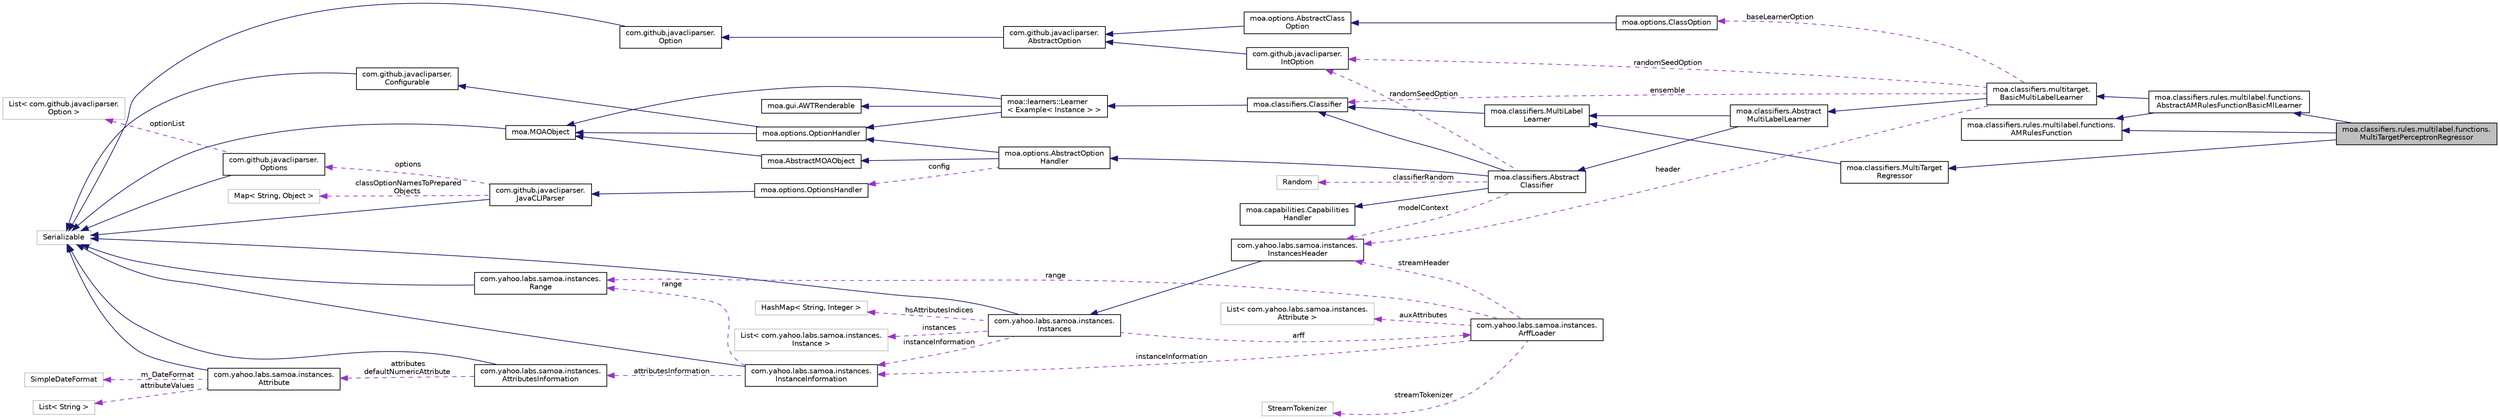 digraph "moa.classifiers.rules.multilabel.functions.MultiTargetPerceptronRegressor"
{
 // LATEX_PDF_SIZE
  edge [fontname="Helvetica",fontsize="10",labelfontname="Helvetica",labelfontsize="10"];
  node [fontname="Helvetica",fontsize="10",shape=record];
  rankdir="LR";
  Node1 [label="moa.classifiers.rules.multilabel.functions.\lMultiTargetPerceptronRegressor",height=0.2,width=0.4,color="black", fillcolor="grey75", style="filled", fontcolor="black",tooltip=" "];
  Node2 -> Node1 [dir="back",color="midnightblue",fontsize="10",style="solid"];
  Node2 [label="moa.classifiers.rules.multilabel.functions.\lAbstractAMRulesFunctionBasicMlLearner",height=0.2,width=0.4,color="black", fillcolor="white", style="filled",URL="$classmoa_1_1classifiers_1_1rules_1_1multilabel_1_1functions_1_1_abstract_a_m_rules_function_basic_ml_learner.html",tooltip=" "];
  Node3 -> Node2 [dir="back",color="midnightblue",fontsize="10",style="solid"];
  Node3 [label="moa.classifiers.multitarget.\lBasicMultiLabelLearner",height=0.2,width=0.4,color="black", fillcolor="white", style="filled",URL="$classmoa_1_1classifiers_1_1multitarget_1_1_basic_multi_label_learner.html",tooltip=" "];
  Node4 -> Node3 [dir="back",color="midnightblue",fontsize="10",style="solid"];
  Node4 [label="moa.classifiers.Abstract\lMultiLabelLearner",height=0.2,width=0.4,color="black", fillcolor="white", style="filled",URL="$classmoa_1_1classifiers_1_1_abstract_multi_label_learner.html",tooltip=" "];
  Node5 -> Node4 [dir="back",color="midnightblue",fontsize="10",style="solid"];
  Node5 [label="moa.classifiers.Abstract\lClassifier",height=0.2,width=0.4,color="black", fillcolor="white", style="filled",URL="$classmoa_1_1classifiers_1_1_abstract_classifier.html",tooltip=" "];
  Node6 -> Node5 [dir="back",color="midnightblue",fontsize="10",style="solid"];
  Node6 [label="moa.options.AbstractOption\lHandler",height=0.2,width=0.4,color="black", fillcolor="white", style="filled",URL="$classmoa_1_1options_1_1_abstract_option_handler.html",tooltip=" "];
  Node7 -> Node6 [dir="back",color="midnightblue",fontsize="10",style="solid"];
  Node7 [label="moa.AbstractMOAObject",height=0.2,width=0.4,color="black", fillcolor="white", style="filled",URL="$classmoa_1_1_abstract_m_o_a_object.html",tooltip=" "];
  Node8 -> Node7 [dir="back",color="midnightblue",fontsize="10",style="solid"];
  Node8 [label="moa.MOAObject",height=0.2,width=0.4,color="black", fillcolor="white", style="filled",URL="$interfacemoa_1_1_m_o_a_object.html",tooltip=" "];
  Node9 -> Node8 [dir="back",color="midnightblue",fontsize="10",style="solid"];
  Node9 [label="Serializable",height=0.2,width=0.4,color="grey75", fillcolor="white", style="filled",tooltip=" "];
  Node10 -> Node6 [dir="back",color="midnightblue",fontsize="10",style="solid"];
  Node10 [label="moa.options.OptionHandler",height=0.2,width=0.4,color="black", fillcolor="white", style="filled",URL="$interfacemoa_1_1options_1_1_option_handler.html",tooltip=" "];
  Node8 -> Node10 [dir="back",color="midnightblue",fontsize="10",style="solid"];
  Node11 -> Node10 [dir="back",color="midnightblue",fontsize="10",style="solid"];
  Node11 [label="com.github.javacliparser.\lConfigurable",height=0.2,width=0.4,color="black", fillcolor="white", style="filled",URL="$interfacecom_1_1github_1_1javacliparser_1_1_configurable.html",tooltip=" "];
  Node9 -> Node11 [dir="back",color="midnightblue",fontsize="10",style="solid"];
  Node12 -> Node6 [dir="back",color="darkorchid3",fontsize="10",style="dashed",label=" config" ];
  Node12 [label="moa.options.OptionsHandler",height=0.2,width=0.4,color="black", fillcolor="white", style="filled",URL="$classmoa_1_1options_1_1_options_handler.html",tooltip=" "];
  Node13 -> Node12 [dir="back",color="midnightblue",fontsize="10",style="solid"];
  Node13 [label="com.github.javacliparser.\lJavaCLIParser",height=0.2,width=0.4,color="black", fillcolor="white", style="filled",URL="$classcom_1_1github_1_1javacliparser_1_1_java_c_l_i_parser.html",tooltip=" "];
  Node9 -> Node13 [dir="back",color="midnightblue",fontsize="10",style="solid"];
  Node14 -> Node13 [dir="back",color="darkorchid3",fontsize="10",style="dashed",label=" options" ];
  Node14 [label="com.github.javacliparser.\lOptions",height=0.2,width=0.4,color="black", fillcolor="white", style="filled",URL="$classcom_1_1github_1_1javacliparser_1_1_options.html",tooltip=" "];
  Node9 -> Node14 [dir="back",color="midnightblue",fontsize="10",style="solid"];
  Node15 -> Node14 [dir="back",color="darkorchid3",fontsize="10",style="dashed",label=" optionList" ];
  Node15 [label="List\< com.github.javacliparser.\lOption \>",height=0.2,width=0.4,color="grey75", fillcolor="white", style="filled",tooltip=" "];
  Node16 -> Node13 [dir="back",color="darkorchid3",fontsize="10",style="dashed",label=" classOptionNamesToPrepared\lObjects" ];
  Node16 [label="Map\< String, Object \>",height=0.2,width=0.4,color="grey75", fillcolor="white", style="filled",tooltip=" "];
  Node17 -> Node5 [dir="back",color="midnightblue",fontsize="10",style="solid"];
  Node17 [label="moa.classifiers.Classifier",height=0.2,width=0.4,color="black", fillcolor="white", style="filled",URL="$interfacemoa_1_1classifiers_1_1_classifier.html",tooltip=" "];
  Node18 -> Node17 [dir="back",color="midnightblue",fontsize="10",style="solid"];
  Node18 [label="moa::learners::Learner\l\< Example\< Instance \> \>",height=0.2,width=0.4,color="black", fillcolor="white", style="filled",URL="$interfacemoa_1_1learners_1_1_learner.html",tooltip=" "];
  Node8 -> Node18 [dir="back",color="midnightblue",fontsize="10",style="solid"];
  Node10 -> Node18 [dir="back",color="midnightblue",fontsize="10",style="solid"];
  Node19 -> Node18 [dir="back",color="midnightblue",fontsize="10",style="solid"];
  Node19 [label="moa.gui.AWTRenderable",height=0.2,width=0.4,color="black", fillcolor="white", style="filled",URL="$interfacemoa_1_1gui_1_1_a_w_t_renderable.html",tooltip=" "];
  Node20 -> Node5 [dir="back",color="midnightblue",fontsize="10",style="solid"];
  Node20 [label="moa.capabilities.Capabilities\lHandler",height=0.2,width=0.4,color="black", fillcolor="white", style="filled",URL="$interfacemoa_1_1capabilities_1_1_capabilities_handler.html",tooltip=" "];
  Node21 -> Node5 [dir="back",color="darkorchid3",fontsize="10",style="dashed",label=" modelContext" ];
  Node21 [label="com.yahoo.labs.samoa.instances.\lInstancesHeader",height=0.2,width=0.4,color="black", fillcolor="white", style="filled",URL="$classcom_1_1yahoo_1_1labs_1_1samoa_1_1instances_1_1_instances_header.html",tooltip=" "];
  Node22 -> Node21 [dir="back",color="midnightblue",fontsize="10",style="solid"];
  Node22 [label="com.yahoo.labs.samoa.instances.\lInstances",height=0.2,width=0.4,color="black", fillcolor="white", style="filled",URL="$classcom_1_1yahoo_1_1labs_1_1samoa_1_1instances_1_1_instances.html",tooltip=" "];
  Node9 -> Node22 [dir="back",color="midnightblue",fontsize="10",style="solid"];
  Node23 -> Node22 [dir="back",color="darkorchid3",fontsize="10",style="dashed",label=" arff" ];
  Node23 [label="com.yahoo.labs.samoa.instances.\lArffLoader",height=0.2,width=0.4,color="black", fillcolor="white", style="filled",URL="$classcom_1_1yahoo_1_1labs_1_1samoa_1_1instances_1_1_arff_loader.html",tooltip=" "];
  Node21 -> Node23 [dir="back",color="darkorchid3",fontsize="10",style="dashed",label=" streamHeader" ];
  Node24 -> Node23 [dir="back",color="darkorchid3",fontsize="10",style="dashed",label=" auxAttributes" ];
  Node24 [label="List\< com.yahoo.labs.samoa.instances.\lAttribute \>",height=0.2,width=0.4,color="grey75", fillcolor="white", style="filled",tooltip=" "];
  Node25 -> Node23 [dir="back",color="darkorchid3",fontsize="10",style="dashed",label=" instanceInformation" ];
  Node25 [label="com.yahoo.labs.samoa.instances.\lInstanceInformation",height=0.2,width=0.4,color="black", fillcolor="white", style="filled",URL="$classcom_1_1yahoo_1_1labs_1_1samoa_1_1instances_1_1_instance_information.html",tooltip=" "];
  Node9 -> Node25 [dir="back",color="midnightblue",fontsize="10",style="solid"];
  Node26 -> Node25 [dir="back",color="darkorchid3",fontsize="10",style="dashed",label=" attributesInformation" ];
  Node26 [label="com.yahoo.labs.samoa.instances.\lAttributesInformation",height=0.2,width=0.4,color="black", fillcolor="white", style="filled",URL="$classcom_1_1yahoo_1_1labs_1_1samoa_1_1instances_1_1_attributes_information.html",tooltip=" "];
  Node9 -> Node26 [dir="back",color="midnightblue",fontsize="10",style="solid"];
  Node27 -> Node26 [dir="back",color="darkorchid3",fontsize="10",style="dashed",label=" attributes\ndefaultNumericAttribute" ];
  Node27 [label="com.yahoo.labs.samoa.instances.\lAttribute",height=0.2,width=0.4,color="black", fillcolor="white", style="filled",URL="$classcom_1_1yahoo_1_1labs_1_1samoa_1_1instances_1_1_attribute.html",tooltip=" "];
  Node9 -> Node27 [dir="back",color="midnightblue",fontsize="10",style="solid"];
  Node28 -> Node27 [dir="back",color="darkorchid3",fontsize="10",style="dashed",label=" attributeValues" ];
  Node28 [label="List\< String \>",height=0.2,width=0.4,color="grey75", fillcolor="white", style="filled",tooltip=" "];
  Node29 -> Node27 [dir="back",color="darkorchid3",fontsize="10",style="dashed",label=" m_DateFormat" ];
  Node29 [label="SimpleDateFormat",height=0.2,width=0.4,color="grey75", fillcolor="white", style="filled",tooltip=" "];
  Node30 -> Node25 [dir="back",color="darkorchid3",fontsize="10",style="dashed",label=" range" ];
  Node30 [label="com.yahoo.labs.samoa.instances.\lRange",height=0.2,width=0.4,color="black", fillcolor="white", style="filled",URL="$classcom_1_1yahoo_1_1labs_1_1samoa_1_1instances_1_1_range.html",tooltip=" "];
  Node9 -> Node30 [dir="back",color="midnightblue",fontsize="10",style="solid"];
  Node30 -> Node23 [dir="back",color="darkorchid3",fontsize="10",style="dashed",label=" range" ];
  Node31 -> Node23 [dir="back",color="darkorchid3",fontsize="10",style="dashed",label=" streamTokenizer" ];
  Node31 [label="StreamTokenizer",height=0.2,width=0.4,color="grey75", fillcolor="white", style="filled",tooltip=" "];
  Node32 -> Node22 [dir="back",color="darkorchid3",fontsize="10",style="dashed",label=" instances" ];
  Node32 [label="List\< com.yahoo.labs.samoa.instances.\lInstance \>",height=0.2,width=0.4,color="grey75", fillcolor="white", style="filled",tooltip=" "];
  Node25 -> Node22 [dir="back",color="darkorchid3",fontsize="10",style="dashed",label=" instanceInformation" ];
  Node33 -> Node22 [dir="back",color="darkorchid3",fontsize="10",style="dashed",label=" hsAttributesIndices" ];
  Node33 [label="HashMap\< String, Integer \>",height=0.2,width=0.4,color="grey75", fillcolor="white", style="filled",tooltip=" "];
  Node34 -> Node5 [dir="back",color="darkorchid3",fontsize="10",style="dashed",label=" randomSeedOption" ];
  Node34 [label="com.github.javacliparser.\lIntOption",height=0.2,width=0.4,color="black", fillcolor="white", style="filled",URL="$classcom_1_1github_1_1javacliparser_1_1_int_option.html",tooltip=" "];
  Node35 -> Node34 [dir="back",color="midnightblue",fontsize="10",style="solid"];
  Node35 [label="com.github.javacliparser.\lAbstractOption",height=0.2,width=0.4,color="black", fillcolor="white", style="filled",URL="$classcom_1_1github_1_1javacliparser_1_1_abstract_option.html",tooltip=" "];
  Node36 -> Node35 [dir="back",color="midnightblue",fontsize="10",style="solid"];
  Node36 [label="com.github.javacliparser.\lOption",height=0.2,width=0.4,color="black", fillcolor="white", style="filled",URL="$interfacecom_1_1github_1_1javacliparser_1_1_option.html",tooltip=" "];
  Node9 -> Node36 [dir="back",color="midnightblue",fontsize="10",style="solid"];
  Node37 -> Node5 [dir="back",color="darkorchid3",fontsize="10",style="dashed",label=" classifierRandom" ];
  Node37 [label="Random",height=0.2,width=0.4,color="grey75", fillcolor="white", style="filled",tooltip=" "];
  Node38 -> Node4 [dir="back",color="midnightblue",fontsize="10",style="solid"];
  Node38 [label="moa.classifiers.MultiLabel\lLearner",height=0.2,width=0.4,color="black", fillcolor="white", style="filled",URL="$interfacemoa_1_1classifiers_1_1_multi_label_learner.html",tooltip=" "];
  Node17 -> Node38 [dir="back",color="midnightblue",fontsize="10",style="solid"];
  Node17 -> Node3 [dir="back",color="darkorchid3",fontsize="10",style="dashed",label=" ensemble" ];
  Node21 -> Node3 [dir="back",color="darkorchid3",fontsize="10",style="dashed",label=" header" ];
  Node34 -> Node3 [dir="back",color="darkorchid3",fontsize="10",style="dashed",label=" randomSeedOption" ];
  Node39 -> Node3 [dir="back",color="darkorchid3",fontsize="10",style="dashed",label=" baseLearnerOption" ];
  Node39 [label="moa.options.ClassOption",height=0.2,width=0.4,color="black", fillcolor="white", style="filled",URL="$classmoa_1_1options_1_1_class_option.html",tooltip=" "];
  Node40 -> Node39 [dir="back",color="midnightblue",fontsize="10",style="solid"];
  Node40 [label="moa.options.AbstractClass\lOption",height=0.2,width=0.4,color="black", fillcolor="white", style="filled",URL="$classmoa_1_1options_1_1_abstract_class_option.html",tooltip=" "];
  Node35 -> Node40 [dir="back",color="midnightblue",fontsize="10",style="solid"];
  Node41 -> Node2 [dir="back",color="midnightblue",fontsize="10",style="solid"];
  Node41 [label="moa.classifiers.rules.multilabel.functions.\lAMRulesFunction",height=0.2,width=0.4,color="black", fillcolor="white", style="filled",URL="$interfacemoa_1_1classifiers_1_1rules_1_1multilabel_1_1functions_1_1_a_m_rules_function.html",tooltip=" "];
  Node42 -> Node1 [dir="back",color="midnightblue",fontsize="10",style="solid"];
  Node42 [label="moa.classifiers.MultiTarget\lRegressor",height=0.2,width=0.4,color="black", fillcolor="white", style="filled",URL="$interfacemoa_1_1classifiers_1_1_multi_target_regressor.html",tooltip=" "];
  Node38 -> Node42 [dir="back",color="midnightblue",fontsize="10",style="solid"];
  Node41 -> Node1 [dir="back",color="midnightblue",fontsize="10",style="solid"];
}
